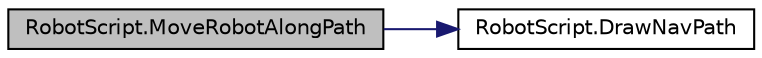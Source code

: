 digraph "RobotScript.MoveRobotAlongPath"
{
 // LATEX_PDF_SIZE
  edge [fontname="Helvetica",fontsize="10",labelfontname="Helvetica",labelfontsize="10"];
  node [fontname="Helvetica",fontsize="10",shape=record];
  rankdir="LR";
  Node1 [label="RobotScript.MoveRobotAlongPath",height=0.2,width=0.4,color="black", fillcolor="grey75", style="filled", fontcolor="black",tooltip=" "];
  Node1 -> Node2 [color="midnightblue",fontsize="10",style="solid",fontname="Helvetica"];
  Node2 [label="RobotScript.DrawNavPath",height=0.2,width=0.4,color="black", fillcolor="white", style="filled",URL="$class_robot_script.html#a177722cf104b800c97505665083dd3a4",tooltip=" "];
}
